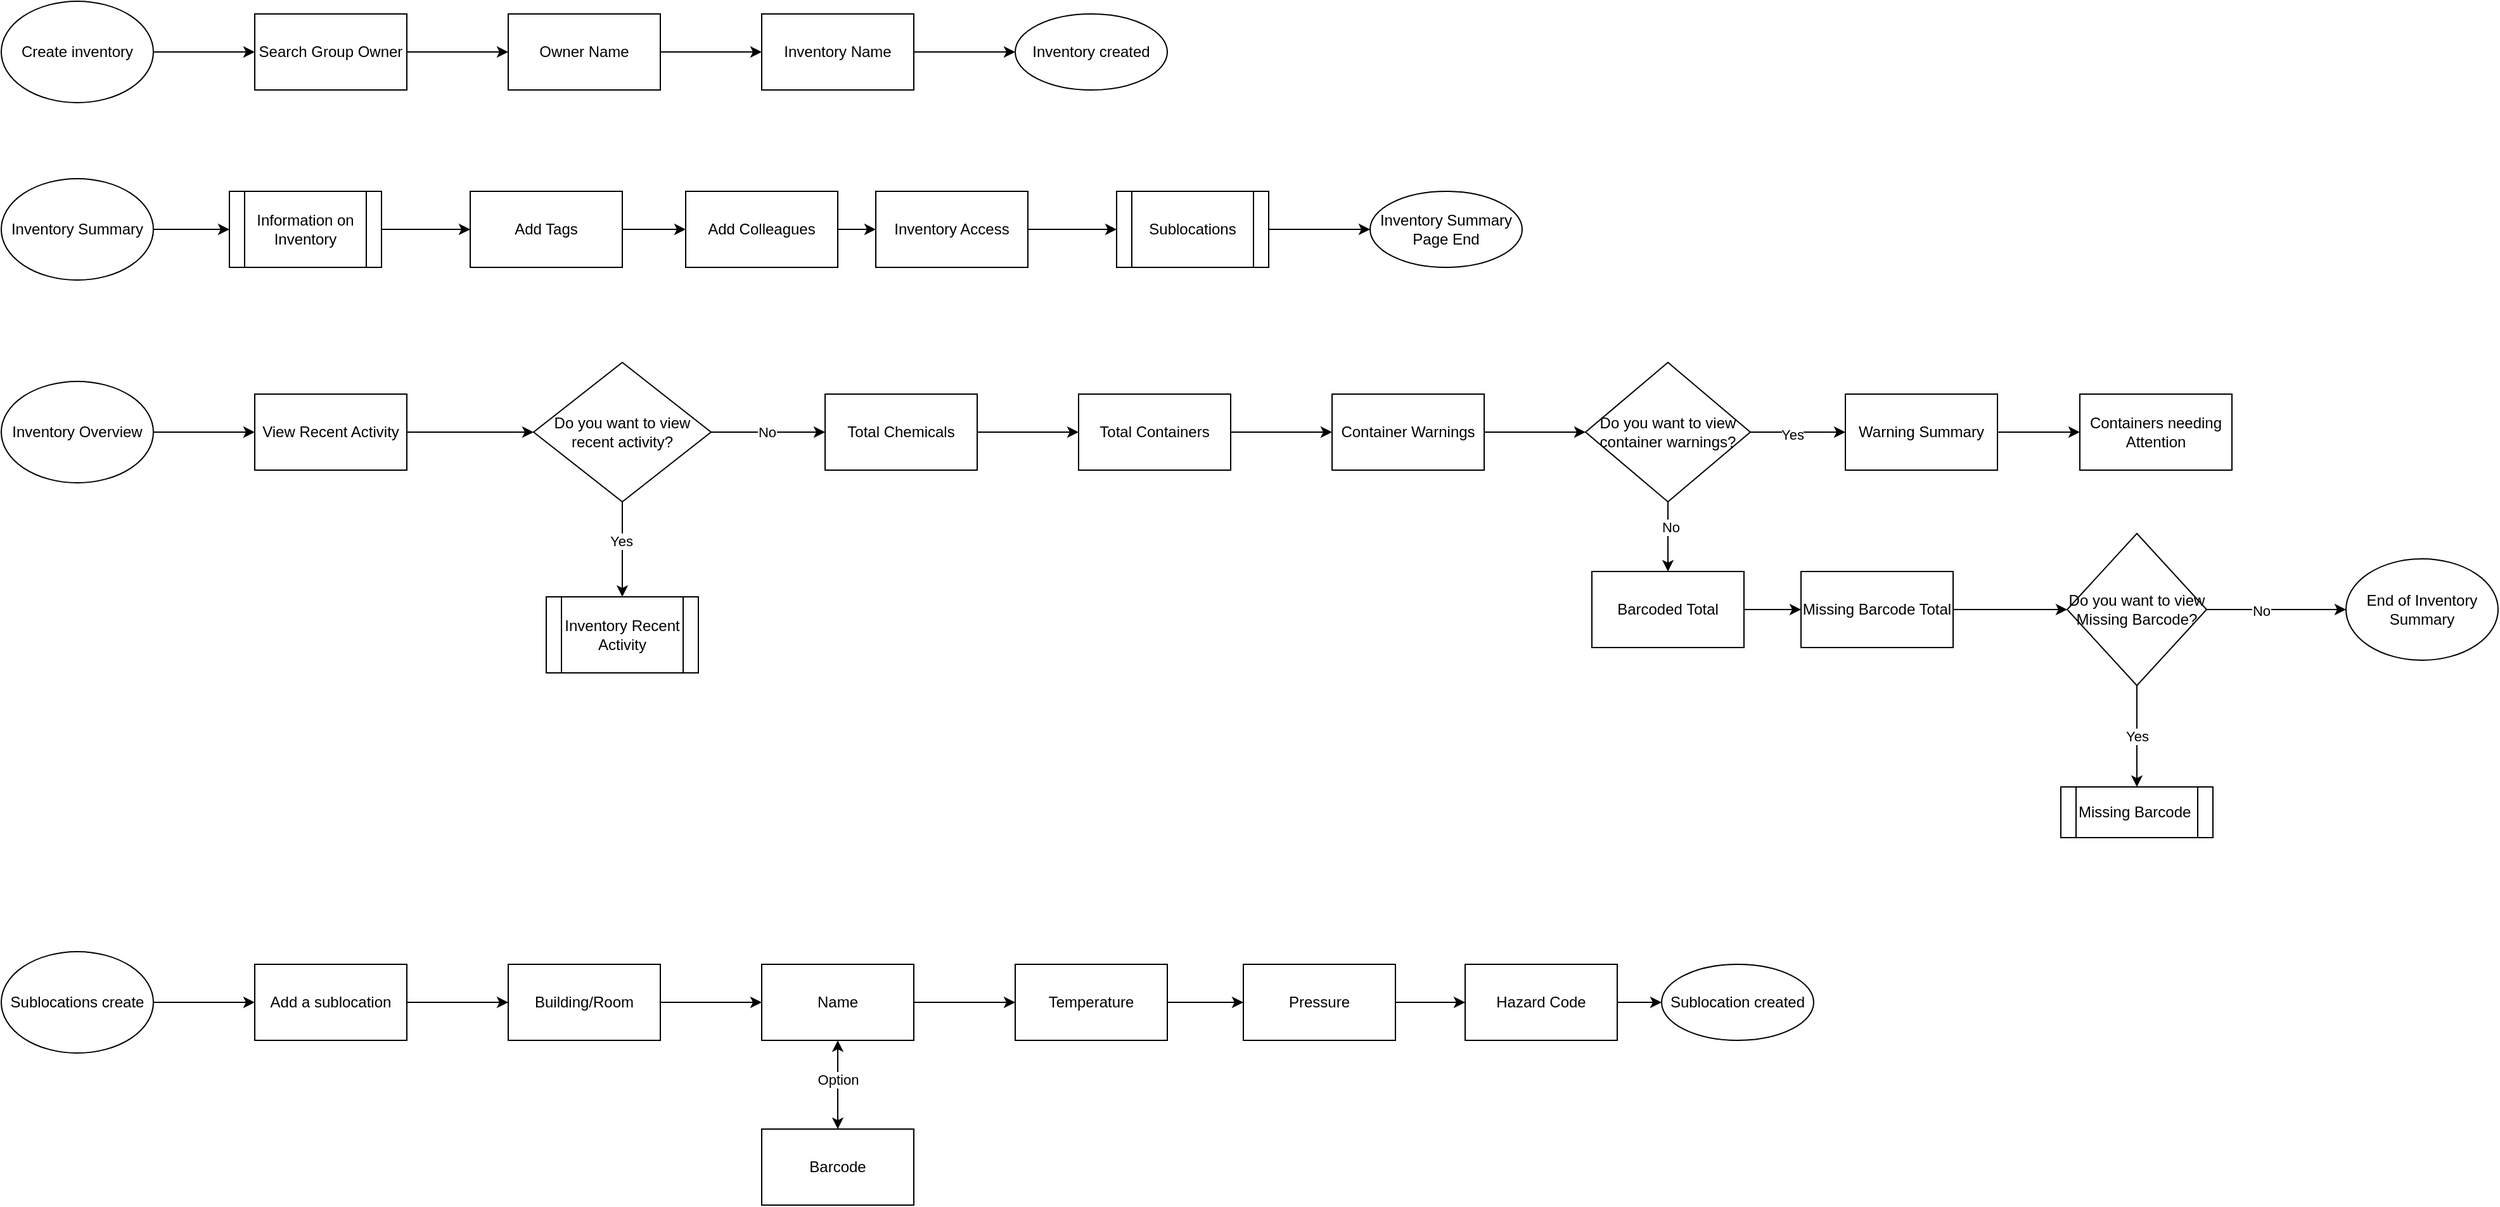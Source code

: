 <mxfile version="16.1.0" type="github">
  <diagram id="J8h-p7_rt16rRzqVJKDh" name="Page-1">
    <mxGraphModel dx="1017" dy="561" grid="1" gridSize="10" guides="1" tooltips="1" connect="1" arrows="1" fold="1" page="1" pageScale="1" pageWidth="850" pageHeight="1100" math="0" shadow="0">
      <root>
        <mxCell id="0" />
        <mxCell id="1" parent="0" />
        <mxCell id="U2cnuOnHCQHUp6ca9xCw-3" value="" style="edgeStyle=orthogonalEdgeStyle;rounded=0;orthogonalLoop=1;jettySize=auto;html=1;" edge="1" parent="1" source="U2cnuOnHCQHUp6ca9xCw-1" target="U2cnuOnHCQHUp6ca9xCw-2">
          <mxGeometry relative="1" as="geometry" />
        </mxCell>
        <mxCell id="U2cnuOnHCQHUp6ca9xCw-1" value="Create inventory" style="ellipse;whiteSpace=wrap;html=1;" vertex="1" parent="1">
          <mxGeometry x="70" y="70" width="120" height="80" as="geometry" />
        </mxCell>
        <mxCell id="U2cnuOnHCQHUp6ca9xCw-5" value="" style="edgeStyle=orthogonalEdgeStyle;rounded=0;orthogonalLoop=1;jettySize=auto;html=1;" edge="1" parent="1" source="U2cnuOnHCQHUp6ca9xCw-2" target="U2cnuOnHCQHUp6ca9xCw-4">
          <mxGeometry relative="1" as="geometry" />
        </mxCell>
        <mxCell id="U2cnuOnHCQHUp6ca9xCw-2" value="Search Group Owner" style="whiteSpace=wrap;html=1;" vertex="1" parent="1">
          <mxGeometry x="270" y="80" width="120" height="60" as="geometry" />
        </mxCell>
        <mxCell id="U2cnuOnHCQHUp6ca9xCw-8" value="" style="edgeStyle=orthogonalEdgeStyle;rounded=0;orthogonalLoop=1;jettySize=auto;html=1;" edge="1" parent="1" source="U2cnuOnHCQHUp6ca9xCw-4" target="U2cnuOnHCQHUp6ca9xCw-7">
          <mxGeometry relative="1" as="geometry" />
        </mxCell>
        <mxCell id="U2cnuOnHCQHUp6ca9xCw-4" value="Owner Name" style="whiteSpace=wrap;html=1;" vertex="1" parent="1">
          <mxGeometry x="470" y="80" width="120" height="60" as="geometry" />
        </mxCell>
        <mxCell id="U2cnuOnHCQHUp6ca9xCw-10" value="" style="edgeStyle=orthogonalEdgeStyle;rounded=0;orthogonalLoop=1;jettySize=auto;html=1;" edge="1" parent="1" source="U2cnuOnHCQHUp6ca9xCw-7" target="U2cnuOnHCQHUp6ca9xCw-9">
          <mxGeometry relative="1" as="geometry" />
        </mxCell>
        <mxCell id="U2cnuOnHCQHUp6ca9xCw-7" value="Inventory Name" style="whiteSpace=wrap;html=1;" vertex="1" parent="1">
          <mxGeometry x="670" y="80" width="120" height="60" as="geometry" />
        </mxCell>
        <mxCell id="U2cnuOnHCQHUp6ca9xCw-9" value="Inventory created" style="ellipse;whiteSpace=wrap;html=1;" vertex="1" parent="1">
          <mxGeometry x="870" y="80" width="120" height="60" as="geometry" />
        </mxCell>
        <mxCell id="U2cnuOnHCQHUp6ca9xCw-21" value="" style="edgeStyle=orthogonalEdgeStyle;rounded=0;orthogonalLoop=1;jettySize=auto;html=1;" edge="1" parent="1" source="U2cnuOnHCQHUp6ca9xCw-11" target="U2cnuOnHCQHUp6ca9xCw-20">
          <mxGeometry relative="1" as="geometry" />
        </mxCell>
        <mxCell id="U2cnuOnHCQHUp6ca9xCw-11" value="Inventory Summary" style="ellipse;whiteSpace=wrap;html=1;" vertex="1" parent="1">
          <mxGeometry x="70" y="210" width="120" height="80" as="geometry" />
        </mxCell>
        <mxCell id="U2cnuOnHCQHUp6ca9xCw-30" value="" style="edgeStyle=orthogonalEdgeStyle;rounded=0;orthogonalLoop=1;jettySize=auto;html=1;" edge="1" parent="1" source="U2cnuOnHCQHUp6ca9xCw-14" target="U2cnuOnHCQHUp6ca9xCw-29">
          <mxGeometry relative="1" as="geometry" />
        </mxCell>
        <mxCell id="U2cnuOnHCQHUp6ca9xCw-14" value="Sublocations" style="shape=process;whiteSpace=wrap;html=1;backgroundOutline=1;" vertex="1" parent="1">
          <mxGeometry x="950" y="220" width="120" height="60" as="geometry" />
        </mxCell>
        <mxCell id="U2cnuOnHCQHUp6ca9xCw-24" value="" style="edgeStyle=orthogonalEdgeStyle;rounded=0;orthogonalLoop=1;jettySize=auto;html=1;" edge="1" parent="1" source="U2cnuOnHCQHUp6ca9xCw-17" target="U2cnuOnHCQHUp6ca9xCw-23">
          <mxGeometry relative="1" as="geometry" />
        </mxCell>
        <mxCell id="U2cnuOnHCQHUp6ca9xCw-17" value="Add Tags" style="whiteSpace=wrap;html=1;" vertex="1" parent="1">
          <mxGeometry x="440" y="220" width="120" height="60" as="geometry" />
        </mxCell>
        <mxCell id="U2cnuOnHCQHUp6ca9xCw-22" value="" style="edgeStyle=orthogonalEdgeStyle;rounded=0;orthogonalLoop=1;jettySize=auto;html=1;" edge="1" parent="1" source="U2cnuOnHCQHUp6ca9xCw-20" target="U2cnuOnHCQHUp6ca9xCw-17">
          <mxGeometry relative="1" as="geometry" />
        </mxCell>
        <mxCell id="U2cnuOnHCQHUp6ca9xCw-20" value="&lt;span&gt;Information on Inventory&lt;/span&gt;" style="shape=process;whiteSpace=wrap;html=1;backgroundOutline=1;" vertex="1" parent="1">
          <mxGeometry x="250" y="220" width="120" height="60" as="geometry" />
        </mxCell>
        <mxCell id="U2cnuOnHCQHUp6ca9xCw-27" value="" style="edgeStyle=orthogonalEdgeStyle;rounded=0;orthogonalLoop=1;jettySize=auto;html=1;" edge="1" parent="1" source="U2cnuOnHCQHUp6ca9xCw-23" target="U2cnuOnHCQHUp6ca9xCw-26">
          <mxGeometry relative="1" as="geometry" />
        </mxCell>
        <mxCell id="U2cnuOnHCQHUp6ca9xCw-23" value="Add Colleagues" style="whiteSpace=wrap;html=1;" vertex="1" parent="1">
          <mxGeometry x="610" y="220" width="120" height="60" as="geometry" />
        </mxCell>
        <mxCell id="U2cnuOnHCQHUp6ca9xCw-28" value="" style="edgeStyle=orthogonalEdgeStyle;rounded=0;orthogonalLoop=1;jettySize=auto;html=1;" edge="1" parent="1" source="U2cnuOnHCQHUp6ca9xCw-26" target="U2cnuOnHCQHUp6ca9xCw-14">
          <mxGeometry relative="1" as="geometry" />
        </mxCell>
        <mxCell id="U2cnuOnHCQHUp6ca9xCw-26" value="Inventory Access" style="whiteSpace=wrap;html=1;" vertex="1" parent="1">
          <mxGeometry x="760" y="220" width="120" height="60" as="geometry" />
        </mxCell>
        <mxCell id="U2cnuOnHCQHUp6ca9xCw-29" value="Inventory Summary Page End" style="ellipse;whiteSpace=wrap;html=1;" vertex="1" parent="1">
          <mxGeometry x="1150" y="220" width="120" height="60" as="geometry" />
        </mxCell>
        <mxCell id="U2cnuOnHCQHUp6ca9xCw-33" value="" style="edgeStyle=orthogonalEdgeStyle;rounded=0;orthogonalLoop=1;jettySize=auto;html=1;" edge="1" parent="1" source="U2cnuOnHCQHUp6ca9xCw-31" target="U2cnuOnHCQHUp6ca9xCw-32">
          <mxGeometry relative="1" as="geometry" />
        </mxCell>
        <mxCell id="U2cnuOnHCQHUp6ca9xCw-31" value="Sublocations create" style="ellipse;whiteSpace=wrap;html=1;" vertex="1" parent="1">
          <mxGeometry x="70" y="820" width="120" height="80" as="geometry" />
        </mxCell>
        <mxCell id="U2cnuOnHCQHUp6ca9xCw-35" value="" style="edgeStyle=orthogonalEdgeStyle;rounded=0;orthogonalLoop=1;jettySize=auto;html=1;" edge="1" parent="1" source="U2cnuOnHCQHUp6ca9xCw-32" target="U2cnuOnHCQHUp6ca9xCw-34">
          <mxGeometry relative="1" as="geometry" />
        </mxCell>
        <mxCell id="U2cnuOnHCQHUp6ca9xCw-32" value="Add a sublocation" style="whiteSpace=wrap;html=1;" vertex="1" parent="1">
          <mxGeometry x="270" y="830" width="120" height="60" as="geometry" />
        </mxCell>
        <mxCell id="U2cnuOnHCQHUp6ca9xCw-37" value="" style="edgeStyle=orthogonalEdgeStyle;rounded=0;orthogonalLoop=1;jettySize=auto;html=1;" edge="1" parent="1" source="U2cnuOnHCQHUp6ca9xCw-34" target="U2cnuOnHCQHUp6ca9xCw-36">
          <mxGeometry relative="1" as="geometry" />
        </mxCell>
        <mxCell id="U2cnuOnHCQHUp6ca9xCw-34" value="Building/Room" style="whiteSpace=wrap;html=1;" vertex="1" parent="1">
          <mxGeometry x="470" y="830" width="120" height="60" as="geometry" />
        </mxCell>
        <mxCell id="U2cnuOnHCQHUp6ca9xCw-42" value="" style="edgeStyle=orthogonalEdgeStyle;rounded=0;orthogonalLoop=1;jettySize=auto;html=1;" edge="1" parent="1" source="U2cnuOnHCQHUp6ca9xCw-36" target="U2cnuOnHCQHUp6ca9xCw-41">
          <mxGeometry relative="1" as="geometry" />
        </mxCell>
        <mxCell id="U2cnuOnHCQHUp6ca9xCw-36" value="Name" style="whiteSpace=wrap;html=1;" vertex="1" parent="1">
          <mxGeometry x="670" y="830" width="120" height="60" as="geometry" />
        </mxCell>
        <mxCell id="U2cnuOnHCQHUp6ca9xCw-38" value="Barcode" style="whiteSpace=wrap;html=1;" vertex="1" parent="1">
          <mxGeometry x="670" y="960" width="120" height="60" as="geometry" />
        </mxCell>
        <mxCell id="U2cnuOnHCQHUp6ca9xCw-40" value="" style="endArrow=classic;startArrow=classic;html=1;rounded=0;entryX=0.5;entryY=1;entryDx=0;entryDy=0;exitX=0.5;exitY=0;exitDx=0;exitDy=0;" edge="1" parent="1" source="U2cnuOnHCQHUp6ca9xCw-38" target="U2cnuOnHCQHUp6ca9xCw-36">
          <mxGeometry width="50" height="50" relative="1" as="geometry">
            <mxPoint x="580" y="990" as="sourcePoint" />
            <mxPoint x="630" y="940" as="targetPoint" />
          </mxGeometry>
        </mxCell>
        <mxCell id="U2cnuOnHCQHUp6ca9xCw-47" value="Option" style="edgeLabel;html=1;align=center;verticalAlign=middle;resizable=0;points=[];" vertex="1" connectable="0" parent="U2cnuOnHCQHUp6ca9xCw-40">
          <mxGeometry x="0.114" relative="1" as="geometry">
            <mxPoint as="offset" />
          </mxGeometry>
        </mxCell>
        <mxCell id="U2cnuOnHCQHUp6ca9xCw-44" value="" style="edgeStyle=orthogonalEdgeStyle;rounded=0;orthogonalLoop=1;jettySize=auto;html=1;" edge="1" parent="1" source="U2cnuOnHCQHUp6ca9xCw-41" target="U2cnuOnHCQHUp6ca9xCw-43">
          <mxGeometry relative="1" as="geometry" />
        </mxCell>
        <mxCell id="U2cnuOnHCQHUp6ca9xCw-41" value="Temperature" style="whiteSpace=wrap;html=1;" vertex="1" parent="1">
          <mxGeometry x="870" y="830" width="120" height="60" as="geometry" />
        </mxCell>
        <mxCell id="U2cnuOnHCQHUp6ca9xCw-51" value="" style="edgeStyle=orthogonalEdgeStyle;rounded=0;orthogonalLoop=1;jettySize=auto;html=1;" edge="1" parent="1" source="U2cnuOnHCQHUp6ca9xCw-43" target="U2cnuOnHCQHUp6ca9xCw-50">
          <mxGeometry relative="1" as="geometry" />
        </mxCell>
        <mxCell id="U2cnuOnHCQHUp6ca9xCw-43" value="Pressure" style="whiteSpace=wrap;html=1;" vertex="1" parent="1">
          <mxGeometry x="1050" y="830" width="120" height="60" as="geometry" />
        </mxCell>
        <mxCell id="U2cnuOnHCQHUp6ca9xCw-45" value="Sublocation created" style="ellipse;whiteSpace=wrap;html=1;" vertex="1" parent="1">
          <mxGeometry x="1380" y="830" width="120" height="60" as="geometry" />
        </mxCell>
        <mxCell id="U2cnuOnHCQHUp6ca9xCw-52" value="" style="edgeStyle=orthogonalEdgeStyle;rounded=0;orthogonalLoop=1;jettySize=auto;html=1;" edge="1" parent="1" source="U2cnuOnHCQHUp6ca9xCw-50" target="U2cnuOnHCQHUp6ca9xCw-45">
          <mxGeometry relative="1" as="geometry" />
        </mxCell>
        <mxCell id="U2cnuOnHCQHUp6ca9xCw-50" value="Hazard Code" style="rounded=0;whiteSpace=wrap;html=1;" vertex="1" parent="1">
          <mxGeometry x="1225" y="830" width="120" height="60" as="geometry" />
        </mxCell>
        <mxCell id="U2cnuOnHCQHUp6ca9xCw-55" value="" style="edgeStyle=orthogonalEdgeStyle;rounded=0;orthogonalLoop=1;jettySize=auto;html=1;" edge="1" parent="1" source="U2cnuOnHCQHUp6ca9xCw-53" target="U2cnuOnHCQHUp6ca9xCw-54">
          <mxGeometry relative="1" as="geometry" />
        </mxCell>
        <mxCell id="U2cnuOnHCQHUp6ca9xCw-53" value="Inventory Overview" style="ellipse;whiteSpace=wrap;html=1;" vertex="1" parent="1">
          <mxGeometry x="70" y="370" width="120" height="80" as="geometry" />
        </mxCell>
        <mxCell id="U2cnuOnHCQHUp6ca9xCw-57" value="" style="edgeStyle=orthogonalEdgeStyle;rounded=0;orthogonalLoop=1;jettySize=auto;html=1;" edge="1" parent="1" source="U2cnuOnHCQHUp6ca9xCw-54" target="U2cnuOnHCQHUp6ca9xCw-56">
          <mxGeometry relative="1" as="geometry" />
        </mxCell>
        <mxCell id="U2cnuOnHCQHUp6ca9xCw-54" value="View Recent Activity" style="whiteSpace=wrap;html=1;" vertex="1" parent="1">
          <mxGeometry x="270" y="380" width="120" height="60" as="geometry" />
        </mxCell>
        <mxCell id="U2cnuOnHCQHUp6ca9xCw-60" value="" style="edgeStyle=orthogonalEdgeStyle;rounded=0;orthogonalLoop=1;jettySize=auto;html=1;" edge="1" parent="1" source="U2cnuOnHCQHUp6ca9xCw-56">
          <mxGeometry relative="1" as="geometry">
            <mxPoint x="560" y="540" as="targetPoint" />
          </mxGeometry>
        </mxCell>
        <mxCell id="U2cnuOnHCQHUp6ca9xCw-61" value="Yes" style="edgeLabel;html=1;align=center;verticalAlign=middle;resizable=0;points=[];" vertex="1" connectable="0" parent="U2cnuOnHCQHUp6ca9xCw-60">
          <mxGeometry x="-0.173" y="-1" relative="1" as="geometry">
            <mxPoint as="offset" />
          </mxGeometry>
        </mxCell>
        <mxCell id="U2cnuOnHCQHUp6ca9xCw-66" value="" style="edgeStyle=orthogonalEdgeStyle;rounded=0;orthogonalLoop=1;jettySize=auto;html=1;" edge="1" parent="1" source="U2cnuOnHCQHUp6ca9xCw-56" target="U2cnuOnHCQHUp6ca9xCw-65">
          <mxGeometry relative="1" as="geometry" />
        </mxCell>
        <mxCell id="U2cnuOnHCQHUp6ca9xCw-67" value="No" style="edgeLabel;html=1;align=center;verticalAlign=middle;resizable=0;points=[];" vertex="1" connectable="0" parent="U2cnuOnHCQHUp6ca9xCw-66">
          <mxGeometry x="-0.022" y="-3" relative="1" as="geometry">
            <mxPoint y="-3" as="offset" />
          </mxGeometry>
        </mxCell>
        <mxCell id="U2cnuOnHCQHUp6ca9xCw-56" value="Do you want to view recent activity?" style="rhombus;whiteSpace=wrap;html=1;" vertex="1" parent="1">
          <mxGeometry x="490" y="355" width="140" height="110" as="geometry" />
        </mxCell>
        <mxCell id="U2cnuOnHCQHUp6ca9xCw-62" value="Inventory Recent Activity" style="shape=process;whiteSpace=wrap;html=1;backgroundOutline=1;" vertex="1" parent="1">
          <mxGeometry x="500" y="540" width="120" height="60" as="geometry" />
        </mxCell>
        <mxCell id="U2cnuOnHCQHUp6ca9xCw-69" value="" style="edgeStyle=orthogonalEdgeStyle;rounded=0;orthogonalLoop=1;jettySize=auto;html=1;" edge="1" parent="1" source="U2cnuOnHCQHUp6ca9xCw-65" target="U2cnuOnHCQHUp6ca9xCw-68">
          <mxGeometry relative="1" as="geometry" />
        </mxCell>
        <mxCell id="U2cnuOnHCQHUp6ca9xCw-65" value="Total Chemicals" style="whiteSpace=wrap;html=1;" vertex="1" parent="1">
          <mxGeometry x="720" y="380" width="120" height="60" as="geometry" />
        </mxCell>
        <mxCell id="U2cnuOnHCQHUp6ca9xCw-71" value="" style="edgeStyle=orthogonalEdgeStyle;rounded=0;orthogonalLoop=1;jettySize=auto;html=1;" edge="1" parent="1" source="U2cnuOnHCQHUp6ca9xCw-68" target="U2cnuOnHCQHUp6ca9xCw-70">
          <mxGeometry relative="1" as="geometry" />
        </mxCell>
        <mxCell id="U2cnuOnHCQHUp6ca9xCw-68" value="Total Containers" style="whiteSpace=wrap;html=1;" vertex="1" parent="1">
          <mxGeometry x="920" y="380" width="120" height="60" as="geometry" />
        </mxCell>
        <mxCell id="U2cnuOnHCQHUp6ca9xCw-73" value="" style="edgeStyle=orthogonalEdgeStyle;rounded=0;orthogonalLoop=1;jettySize=auto;html=1;" edge="1" parent="1" source="U2cnuOnHCQHUp6ca9xCw-70" target="U2cnuOnHCQHUp6ca9xCw-72">
          <mxGeometry relative="1" as="geometry" />
        </mxCell>
        <mxCell id="U2cnuOnHCQHUp6ca9xCw-70" value="Container Warnings" style="whiteSpace=wrap;html=1;" vertex="1" parent="1">
          <mxGeometry x="1120" y="380" width="120" height="60" as="geometry" />
        </mxCell>
        <mxCell id="U2cnuOnHCQHUp6ca9xCw-75" value="" style="edgeStyle=orthogonalEdgeStyle;rounded=0;orthogonalLoop=1;jettySize=auto;html=1;exitX=1;exitY=0.5;exitDx=0;exitDy=0;" edge="1" parent="1" source="U2cnuOnHCQHUp6ca9xCw-72" target="U2cnuOnHCQHUp6ca9xCw-74">
          <mxGeometry relative="1" as="geometry" />
        </mxCell>
        <mxCell id="U2cnuOnHCQHUp6ca9xCw-76" value="Yes" style="edgeLabel;html=1;align=center;verticalAlign=middle;resizable=0;points=[];" vertex="1" connectable="0" parent="U2cnuOnHCQHUp6ca9xCw-75">
          <mxGeometry x="-0.124" y="-2" relative="1" as="geometry">
            <mxPoint as="offset" />
          </mxGeometry>
        </mxCell>
        <mxCell id="U2cnuOnHCQHUp6ca9xCw-80" value="" style="edgeStyle=orthogonalEdgeStyle;rounded=0;orthogonalLoop=1;jettySize=auto;html=1;exitX=0.5;exitY=1;exitDx=0;exitDy=0;" edge="1" parent="1" source="U2cnuOnHCQHUp6ca9xCw-72" target="U2cnuOnHCQHUp6ca9xCw-79">
          <mxGeometry relative="1" as="geometry">
            <mxPoint x="1360" y="550" as="sourcePoint" />
          </mxGeometry>
        </mxCell>
        <mxCell id="U2cnuOnHCQHUp6ca9xCw-81" value="No" style="edgeLabel;html=1;align=center;verticalAlign=middle;resizable=0;points=[];" vertex="1" connectable="0" parent="U2cnuOnHCQHUp6ca9xCw-80">
          <mxGeometry x="-0.271" y="2" relative="1" as="geometry">
            <mxPoint as="offset" />
          </mxGeometry>
        </mxCell>
        <mxCell id="U2cnuOnHCQHUp6ca9xCw-72" value="Do you want to view container warnings?" style="rhombus;whiteSpace=wrap;html=1;" vertex="1" parent="1">
          <mxGeometry x="1320" y="355" width="130" height="110" as="geometry" />
        </mxCell>
        <mxCell id="U2cnuOnHCQHUp6ca9xCw-78" value="" style="edgeStyle=orthogonalEdgeStyle;rounded=0;orthogonalLoop=1;jettySize=auto;html=1;" edge="1" parent="1" source="U2cnuOnHCQHUp6ca9xCw-74" target="U2cnuOnHCQHUp6ca9xCw-77">
          <mxGeometry relative="1" as="geometry" />
        </mxCell>
        <mxCell id="U2cnuOnHCQHUp6ca9xCw-74" value="Warning Summary" style="whiteSpace=wrap;html=1;" vertex="1" parent="1">
          <mxGeometry x="1525" y="380" width="120" height="60" as="geometry" />
        </mxCell>
        <mxCell id="U2cnuOnHCQHUp6ca9xCw-77" value="Containers needing Attention" style="whiteSpace=wrap;html=1;" vertex="1" parent="1">
          <mxGeometry x="1710" y="380" width="120" height="60" as="geometry" />
        </mxCell>
        <mxCell id="U2cnuOnHCQHUp6ca9xCw-85" value="" style="edgeStyle=orthogonalEdgeStyle;rounded=0;orthogonalLoop=1;jettySize=auto;html=1;" edge="1" parent="1" source="U2cnuOnHCQHUp6ca9xCw-79" target="U2cnuOnHCQHUp6ca9xCw-84">
          <mxGeometry relative="1" as="geometry" />
        </mxCell>
        <mxCell id="U2cnuOnHCQHUp6ca9xCw-79" value="Barcoded Total" style="whiteSpace=wrap;html=1;" vertex="1" parent="1">
          <mxGeometry x="1325" y="520" width="120" height="60" as="geometry" />
        </mxCell>
        <mxCell id="U2cnuOnHCQHUp6ca9xCw-102" value="" style="edgeStyle=orthogonalEdgeStyle;rounded=0;orthogonalLoop=1;jettySize=auto;html=1;" edge="1" parent="1" source="U2cnuOnHCQHUp6ca9xCw-84" target="U2cnuOnHCQHUp6ca9xCw-86">
          <mxGeometry relative="1" as="geometry" />
        </mxCell>
        <mxCell id="U2cnuOnHCQHUp6ca9xCw-84" value="Missing Barcode Total" style="whiteSpace=wrap;html=1;" vertex="1" parent="1">
          <mxGeometry x="1490" y="520" width="120" height="60" as="geometry" />
        </mxCell>
        <mxCell id="U2cnuOnHCQHUp6ca9xCw-89" value="Yes" style="edgeStyle=orthogonalEdgeStyle;rounded=0;orthogonalLoop=1;jettySize=auto;html=1;entryX=0.5;entryY=0;entryDx=0;entryDy=0;exitX=0.5;exitY=1;exitDx=0;exitDy=0;" edge="1" parent="1" source="U2cnuOnHCQHUp6ca9xCw-86" target="U2cnuOnHCQHUp6ca9xCw-95">
          <mxGeometry relative="1" as="geometry">
            <mxPoint x="2115" y="410" as="targetPoint" />
          </mxGeometry>
        </mxCell>
        <mxCell id="U2cnuOnHCQHUp6ca9xCw-91" value="" style="edgeStyle=orthogonalEdgeStyle;rounded=0;orthogonalLoop=1;jettySize=auto;html=1;entryX=0;entryY=0.5;entryDx=0;entryDy=0;exitX=1;exitY=0.5;exitDx=0;exitDy=0;" edge="1" parent="1" source="U2cnuOnHCQHUp6ca9xCw-86" target="U2cnuOnHCQHUp6ca9xCw-100">
          <mxGeometry relative="1" as="geometry">
            <mxPoint x="2170" y="520" as="sourcePoint" />
            <mxPoint x="2100" y="570" as="targetPoint" />
          </mxGeometry>
        </mxCell>
        <mxCell id="U2cnuOnHCQHUp6ca9xCw-94" value="No" style="edgeLabel;html=1;align=center;verticalAlign=middle;resizable=0;points=[];" vertex="1" connectable="0" parent="U2cnuOnHCQHUp6ca9xCw-91">
          <mxGeometry x="-0.229" y="-1" relative="1" as="geometry">
            <mxPoint as="offset" />
          </mxGeometry>
        </mxCell>
        <mxCell id="U2cnuOnHCQHUp6ca9xCw-86" value="&lt;span&gt;Do you want to view Missing Barcode?&lt;/span&gt;" style="rhombus;whiteSpace=wrap;html=1;" vertex="1" parent="1">
          <mxGeometry x="1700" y="490" width="110" height="120" as="geometry" />
        </mxCell>
        <mxCell id="U2cnuOnHCQHUp6ca9xCw-95" value="Missing Barcode&amp;nbsp;" style="shape=process;whiteSpace=wrap;html=1;backgroundOutline=1;" vertex="1" parent="1">
          <mxGeometry x="1695" y="690" width="120" height="40" as="geometry" />
        </mxCell>
        <mxCell id="U2cnuOnHCQHUp6ca9xCw-100" value="End of Inventory Summary" style="ellipse;whiteSpace=wrap;html=1;" vertex="1" parent="1">
          <mxGeometry x="1920" y="510" width="120" height="80" as="geometry" />
        </mxCell>
      </root>
    </mxGraphModel>
  </diagram>
</mxfile>
